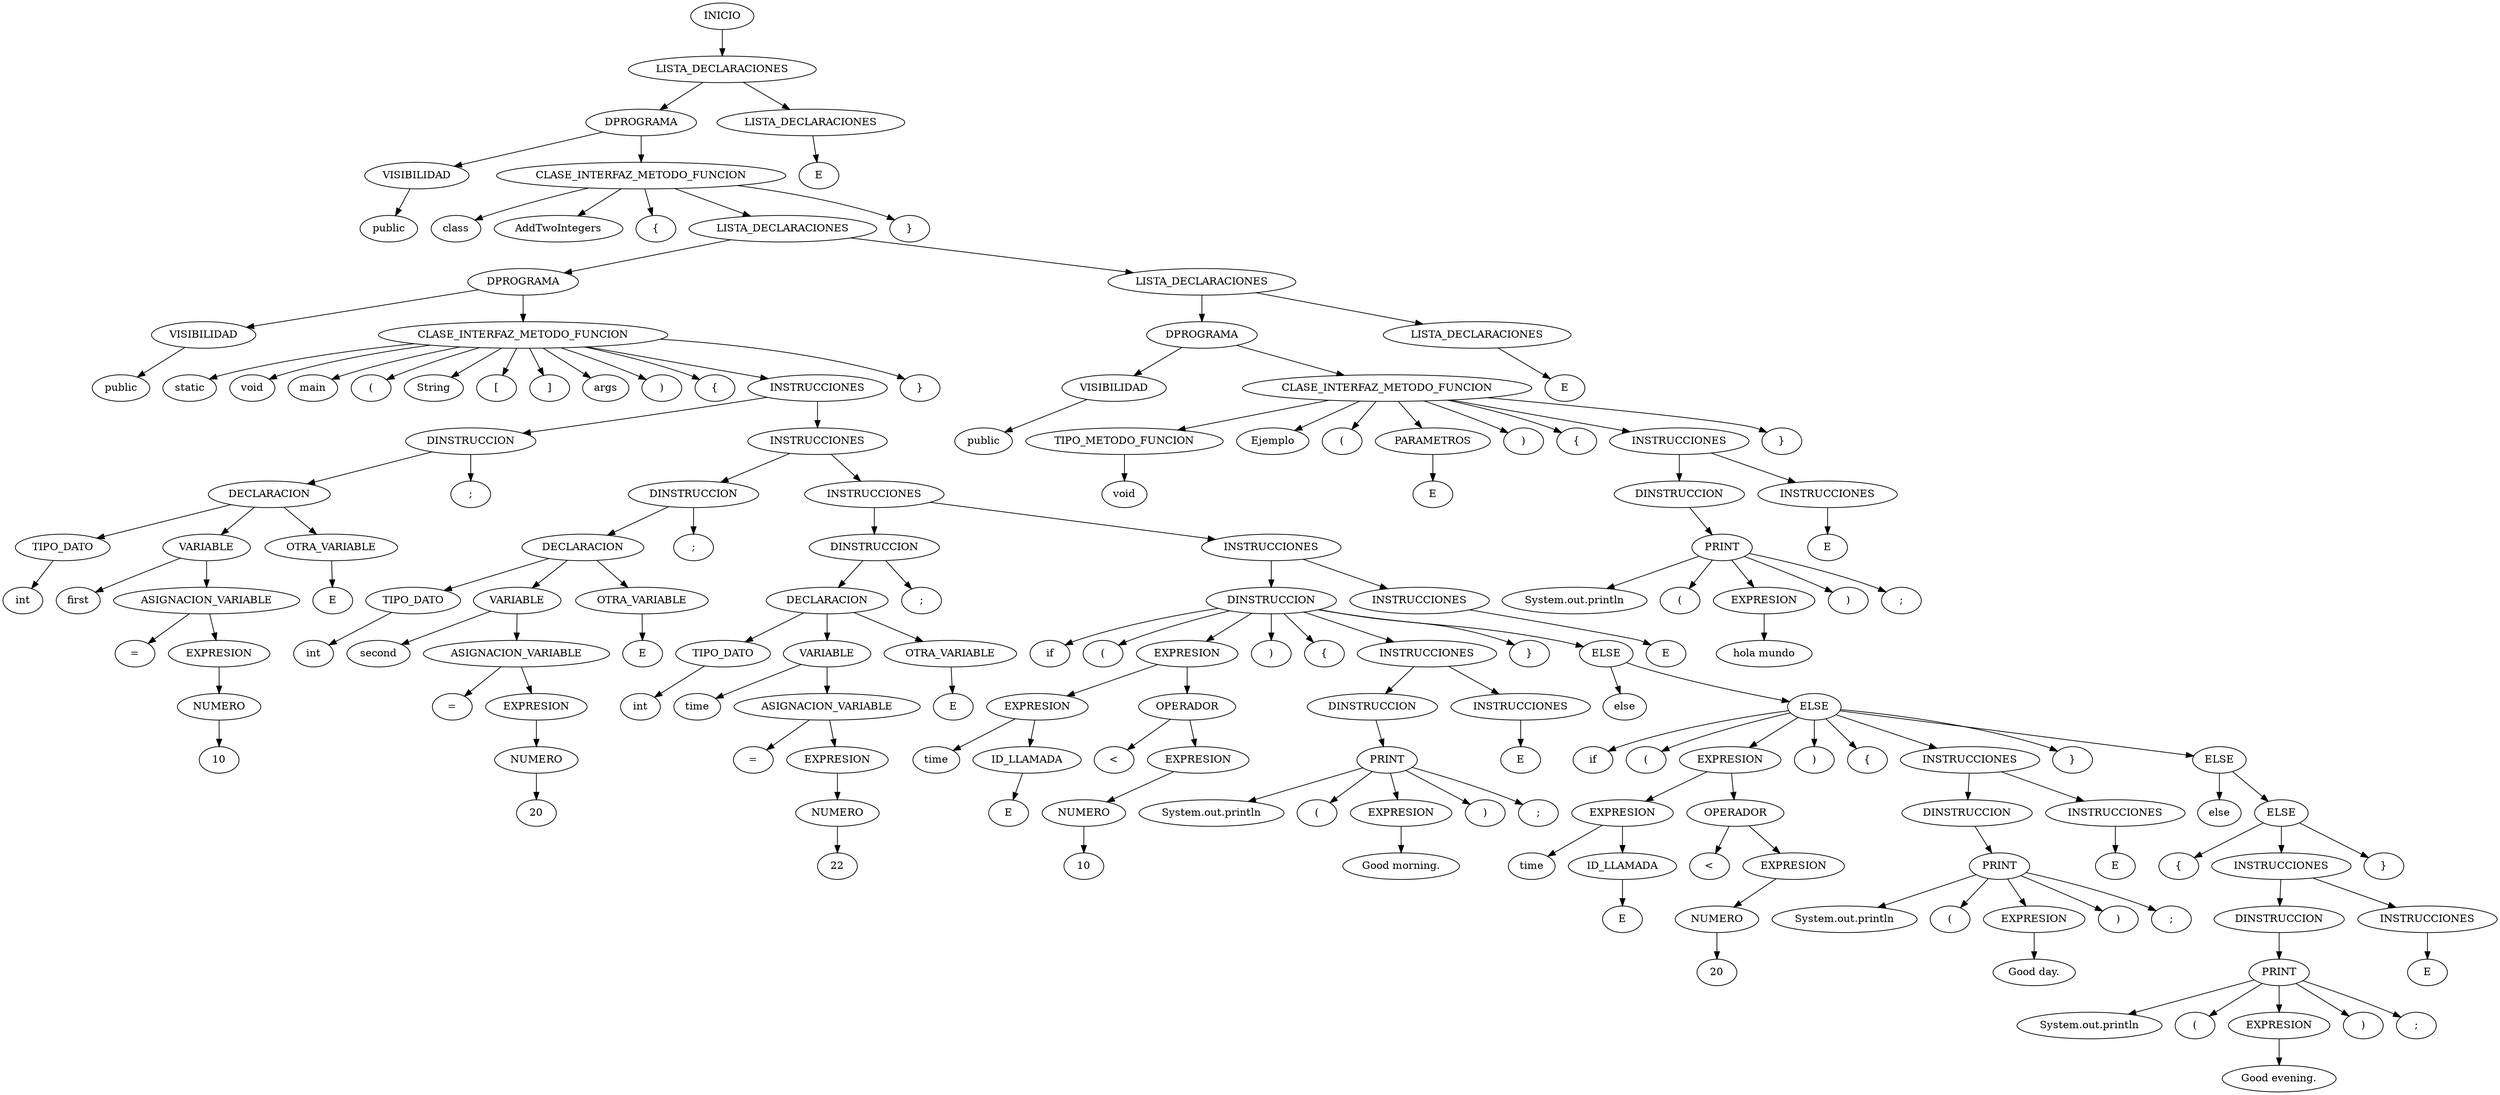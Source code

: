 digraph G {1 [label= "INICIO" shape="oval"];
1->2;
2 [label= "LISTA_DECLARACIONES" shape="oval"];
2->3;
3 [label= "DPROGRAMA" shape="oval"];
3->4;
4 [label= "VISIBILIDAD" shape="oval"];
4->5;
5 [label= "public" shape="oval"];
3->6;
6 [label= "CLASE_INTERFAZ_METODO_FUNCION" shape="oval"];
6->7;
7 [label= "class" shape="oval"];
6->8;
8 [label= "AddTwoIntegers" shape="oval"];
6->9;
9 [label= "{" shape="oval"];
6->10;
10 [label= "LISTA_DECLARACIONES" shape="oval"];
10->11;
11 [label= "DPROGRAMA" shape="oval"];
11->12;
12 [label= "VISIBILIDAD" shape="oval"];
12->13;
13 [label= "public" shape="oval"];
11->14;
14 [label= "CLASE_INTERFAZ_METODO_FUNCION" shape="oval"];
14->15;
15 [label= "static" shape="oval"];
14->16;
16 [label= "void" shape="oval"];
14->17;
17 [label= "main" shape="oval"];
14->18;
18 [label= "(" shape="oval"];
14->19;
19 [label= "String" shape="oval"];
14->20;
20 [label= "[" shape="oval"];
14->21;
21 [label= "]" shape="oval"];
14->22;
22 [label= "args" shape="oval"];
14->23;
23 [label= ")" shape="oval"];
14->24;
24 [label= "{" shape="oval"];
14->25;
25 [label= "INSTRUCCIONES" shape="oval"];
25->26;
26 [label= "DINSTRUCCION" shape="oval"];
26->27;
27 [label= "DECLARACION" shape="oval"];
27->28;
28 [label= "TIPO_DATO" shape="oval"];
28->29;
29 [label= "int" shape="oval"];
27->30;
30 [label= "VARIABLE" shape="oval"];
30->31;
31 [label= "first" shape="oval"];
30->32;
32 [label= "ASIGNACION_VARIABLE" shape="oval"];
32->33;
33 [label= "=" shape="oval"];
32->34;
34 [label= "EXPRESION" shape="oval"];
34->35;
35 [label= "NUMERO" shape="oval"];
35->36;
36 [label= "10" shape="oval"];
27->37;
37 [label= "OTRA_VARIABLE" shape="oval"];
37->38;
38 [label= "E" shape="oval"];
26->39;
39 [label= ";" shape="oval"];
25->40;
40 [label= "INSTRUCCIONES" shape="oval"];
40->41;
41 [label= "DINSTRUCCION" shape="oval"];
41->42;
42 [label= "DECLARACION" shape="oval"];
42->43;
43 [label= "TIPO_DATO" shape="oval"];
43->44;
44 [label= "int" shape="oval"];
42->45;
45 [label= "VARIABLE" shape="oval"];
45->46;
46 [label= "second" shape="oval"];
45->47;
47 [label= "ASIGNACION_VARIABLE" shape="oval"];
47->48;
48 [label= "=" shape="oval"];
47->49;
49 [label= "EXPRESION" shape="oval"];
49->50;
50 [label= "NUMERO" shape="oval"];
50->51;
51 [label= "20" shape="oval"];
42->52;
52 [label= "OTRA_VARIABLE" shape="oval"];
52->53;
53 [label= "E" shape="oval"];
41->54;
54 [label= ";" shape="oval"];
40->55;
55 [label= "INSTRUCCIONES" shape="oval"];
55->56;
56 [label= "DINSTRUCCION" shape="oval"];
56->57;
57 [label= "DECLARACION" shape="oval"];
57->58;
58 [label= "TIPO_DATO" shape="oval"];
58->59;
59 [label= "int" shape="oval"];
57->60;
60 [label= "VARIABLE" shape="oval"];
60->61;
61 [label= "time" shape="oval"];
60->62;
62 [label= "ASIGNACION_VARIABLE" shape="oval"];
62->63;
63 [label= "=" shape="oval"];
62->64;
64 [label= "EXPRESION" shape="oval"];
64->65;
65 [label= "NUMERO" shape="oval"];
65->66;
66 [label= "22" shape="oval"];
57->67;
67 [label= "OTRA_VARIABLE" shape="oval"];
67->68;
68 [label= "E" shape="oval"];
56->69;
69 [label= ";" shape="oval"];
55->70;
70 [label= "INSTRUCCIONES" shape="oval"];
70->71;
71 [label= "DINSTRUCCION" shape="oval"];
71->72;
72 [label= "if" shape="oval"];
71->73;
73 [label= "(" shape="oval"];
71->74;
74 [label= "EXPRESION" shape="oval"];
74->75;
75 [label= "EXPRESION" shape="oval"];
75->76;
76 [label= "time" shape="oval"];
75->77;
77 [label= "ID_LLAMADA" shape="oval"];
77->78;
78 [label= "E" shape="oval"];
74->79;
79 [label= "OPERADOR" shape="oval"];
79->80;
80 [label= "<" shape="oval"];
79->81;
81 [label= "EXPRESION" shape="oval"];
81->82;
82 [label= "NUMERO" shape="oval"];
82->83;
83 [label= "10" shape="oval"];
71->84;
84 [label= ")" shape="oval"];
71->85;
85 [label= "{" shape="oval"];
71->86;
86 [label= "INSTRUCCIONES" shape="oval"];
86->87;
87 [label= "DINSTRUCCION" shape="oval"];
87->88;
88 [label= "PRINT" shape="oval"];
88->89;
89 [label= "System.out.println" shape="oval"];
88->90;
90 [label= "(" shape="oval"];
88->91;
91 [label= "EXPRESION" shape="oval"];
91->92;
92 [label= "Good morning." shape="oval"];
88->93;
93 [label= ")" shape="oval"];
88->94;
94 [label= ";" shape="oval"];
86->95;
95 [label= "INSTRUCCIONES" shape="oval"];
95->96;
96 [label= "E" shape="oval"];
71->97;
97 [label= "}" shape="oval"];
71->98;
98 [label= "ELSE" shape="oval"];
98->99;
99 [label= "else" shape="oval"];
98->100;
100 [label= "ELSE" shape="oval"];
100->101;
101 [label= "if" shape="oval"];
100->102;
102 [label= "(" shape="oval"];
100->103;
103 [label= "EXPRESION" shape="oval"];
103->104;
104 [label= "EXPRESION" shape="oval"];
104->105;
105 [label= "time" shape="oval"];
104->106;
106 [label= "ID_LLAMADA" shape="oval"];
106->107;
107 [label= "E" shape="oval"];
103->108;
108 [label= "OPERADOR" shape="oval"];
108->109;
109 [label= "<" shape="oval"];
108->110;
110 [label= "EXPRESION" shape="oval"];
110->111;
111 [label= "NUMERO" shape="oval"];
111->112;
112 [label= "20" shape="oval"];
100->113;
113 [label= ")" shape="oval"];
100->114;
114 [label= "{" shape="oval"];
100->115;
115 [label= "INSTRUCCIONES" shape="oval"];
115->116;
116 [label= "DINSTRUCCION" shape="oval"];
116->117;
117 [label= "PRINT" shape="oval"];
117->118;
118 [label= "System.out.println" shape="oval"];
117->119;
119 [label= "(" shape="oval"];
117->120;
120 [label= "EXPRESION" shape="oval"];
120->121;
121 [label= "Good day." shape="oval"];
117->122;
122 [label= ")" shape="oval"];
117->123;
123 [label= ";" shape="oval"];
115->124;
124 [label= "INSTRUCCIONES" shape="oval"];
124->125;
125 [label= "E" shape="oval"];
100->126;
126 [label= "}" shape="oval"];
100->127;
127 [label= "ELSE" shape="oval"];
127->128;
128 [label= "else" shape="oval"];
127->129;
129 [label= "ELSE" shape="oval"];
129->130;
130 [label= "{" shape="oval"];
129->131;
131 [label= "INSTRUCCIONES" shape="oval"];
131->132;
132 [label= "DINSTRUCCION" shape="oval"];
132->133;
133 [label= "PRINT" shape="oval"];
133->134;
134 [label= "System.out.println" shape="oval"];
133->135;
135 [label= "(" shape="oval"];
133->136;
136 [label= "EXPRESION" shape="oval"];
136->137;
137 [label= "Good evening." shape="oval"];
133->138;
138 [label= ")" shape="oval"];
133->139;
139 [label= ";" shape="oval"];
131->140;
140 [label= "INSTRUCCIONES" shape="oval"];
140->141;
141 [label= "E" shape="oval"];
129->142;
142 [label= "}" shape="oval"];
70->143;
143 [label= "INSTRUCCIONES" shape="oval"];
143->144;
144 [label= "E" shape="oval"];
14->145;
145 [label= "}" shape="oval"];
10->146;
146 [label= "LISTA_DECLARACIONES" shape="oval"];
146->147;
147 [label= "DPROGRAMA" shape="oval"];
147->148;
148 [label= "VISIBILIDAD" shape="oval"];
148->149;
149 [label= "public" shape="oval"];
147->150;
150 [label= "CLASE_INTERFAZ_METODO_FUNCION" shape="oval"];
150->151;
151 [label= "TIPO_METODO_FUNCION" shape="oval"];
151->152;
152 [label= "void" shape="oval"];
150->153;
153 [label= "Ejemplo" shape="oval"];
150->154;
154 [label= "(" shape="oval"];
150->155;
155 [label= "PARAMETROS" shape="oval"];
155->156;
156 [label= "E" shape="oval"];
150->157;
157 [label= ")" shape="oval"];
150->158;
158 [label= "{" shape="oval"];
150->159;
159 [label= "INSTRUCCIONES" shape="oval"];
159->160;
160 [label= "DINSTRUCCION" shape="oval"];
160->161;
161 [label= "PRINT" shape="oval"];
161->162;
162 [label= "System.out.println" shape="oval"];
161->163;
163 [label= "(" shape="oval"];
161->164;
164 [label= "EXPRESION" shape="oval"];
164->165;
165 [label= "hola mundo" shape="oval"];
161->166;
166 [label= ")" shape="oval"];
161->167;
167 [label= ";" shape="oval"];
159->168;
168 [label= "INSTRUCCIONES" shape="oval"];
168->169;
169 [label= "E" shape="oval"];
150->170;
170 [label= "}" shape="oval"];
146->171;
171 [label= "LISTA_DECLARACIONES" shape="oval"];
171->172;
172 [label= "E" shape="oval"];
6->173;
173 [label= "}" shape="oval"];
2->174;
174 [label= "LISTA_DECLARACIONES" shape="oval"];
174->175;
175 [label= "E" shape="oval"];
}